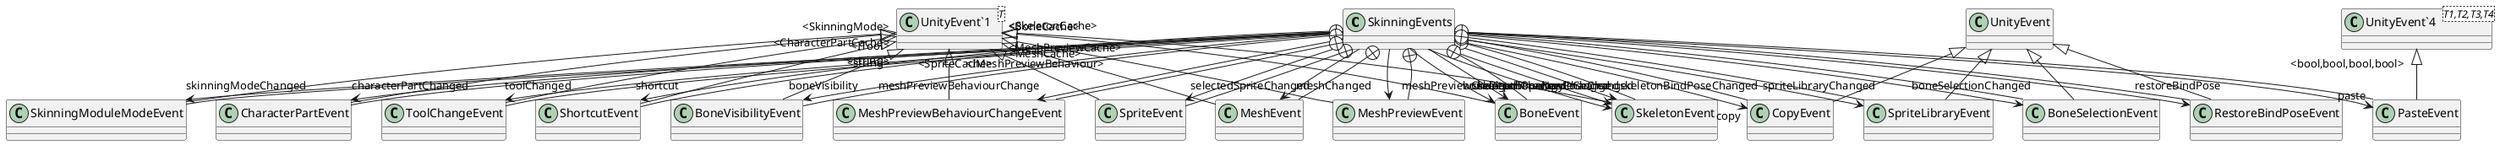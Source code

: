 @startuml
class SkinningEvents {
}
class SpriteEvent {
}
class SkeletonEvent {
}
class MeshEvent {
}
class MeshPreviewEvent {
}
class SkinningModuleModeEvent {
}
class BoneSelectionEvent {
}
class BoneEvent {
}
class CharacterPartEvent {
}
class ToolChangeEvent {
}
class RestoreBindPoseEvent {
}
class CopyEvent {
}
class PasteEvent {
}
class ShortcutEvent {
}
class BoneVisibilityEvent {
}
class SpriteLibraryEvent {
}
class MeshPreviewBehaviourChangeEvent {
}
class "UnityEvent`1"<T> {
}
class "UnityEvent`4"<T1,T2,T3,T4> {
}
SkinningEvents --> "selectedSpriteChanged" SpriteEvent
SkinningEvents --> "skeletonPreviewPoseChanged" SkeletonEvent
SkinningEvents --> "skeletonBindPoseChanged" SkeletonEvent
SkinningEvents --> "skeletonTopologyChanged" SkeletonEvent
SkinningEvents --> "meshChanged" MeshEvent
SkinningEvents --> "meshPreviewChanged" MeshPreviewEvent
SkinningEvents --> "skinningModeChanged" SkinningModuleModeEvent
SkinningEvents --> "boneSelectionChanged" BoneSelectionEvent
SkinningEvents --> "boneNameChanged" BoneEvent
SkinningEvents --> "boneDepthChanged" BoneEvent
SkinningEvents --> "characterPartChanged" CharacterPartEvent
SkinningEvents --> "toolChanged" ToolChangeEvent
SkinningEvents --> "restoreBindPose" RestoreBindPoseEvent
SkinningEvents --> "copy" CopyEvent
SkinningEvents --> "paste" PasteEvent
SkinningEvents --> "shortcut" ShortcutEvent
SkinningEvents --> "boneVisibility" BoneVisibilityEvent
SkinningEvents --> "spriteLibraryChanged" SpriteLibraryEvent
SkinningEvents --> "meshPreviewBehaviourChange" MeshPreviewBehaviourChangeEvent
SkinningEvents +-- SpriteEvent
"UnityEvent`1" "<SpriteCache>" <|-- SpriteEvent
SkinningEvents +-- SkeletonEvent
"UnityEvent`1" "<SkeletonCache>" <|-- SkeletonEvent
SkinningEvents +-- MeshEvent
"UnityEvent`1" "<MeshCache>" <|-- MeshEvent
SkinningEvents +-- MeshPreviewEvent
"UnityEvent`1" "<MeshPreviewCache>" <|-- MeshPreviewEvent
SkinningEvents +-- SkinningModuleModeEvent
"UnityEvent`1" "<SkinningMode>" <|-- SkinningModuleModeEvent
SkinningEvents +-- BoneSelectionEvent
UnityEvent <|-- BoneSelectionEvent
SkinningEvents +-- BoneEvent
"UnityEvent`1" "<BoneCache>" <|-- BoneEvent
SkinningEvents +-- CharacterPartEvent
"UnityEvent`1" "<CharacterPartCache>" <|-- CharacterPartEvent
SkinningEvents +-- ToolChangeEvent
"UnityEvent`1" "<ITool>" <|-- ToolChangeEvent
SkinningEvents +-- RestoreBindPoseEvent
UnityEvent <|-- RestoreBindPoseEvent
SkinningEvents +-- CopyEvent
UnityEvent <|-- CopyEvent
SkinningEvents +-- PasteEvent
"UnityEvent`4" "<bool,bool,bool,bool>" <|-- PasteEvent
SkinningEvents +-- ShortcutEvent
"UnityEvent`1" "<string>" <|-- ShortcutEvent
SkinningEvents +-- BoneVisibilityEvent
"UnityEvent`1" "<string>" <|-- BoneVisibilityEvent
SkinningEvents +-- SpriteLibraryEvent
UnityEvent <|-- SpriteLibraryEvent
SkinningEvents +-- MeshPreviewBehaviourChangeEvent
"UnityEvent`1" "<IMeshPreviewBehaviour>" <|-- MeshPreviewBehaviourChangeEvent
@enduml
